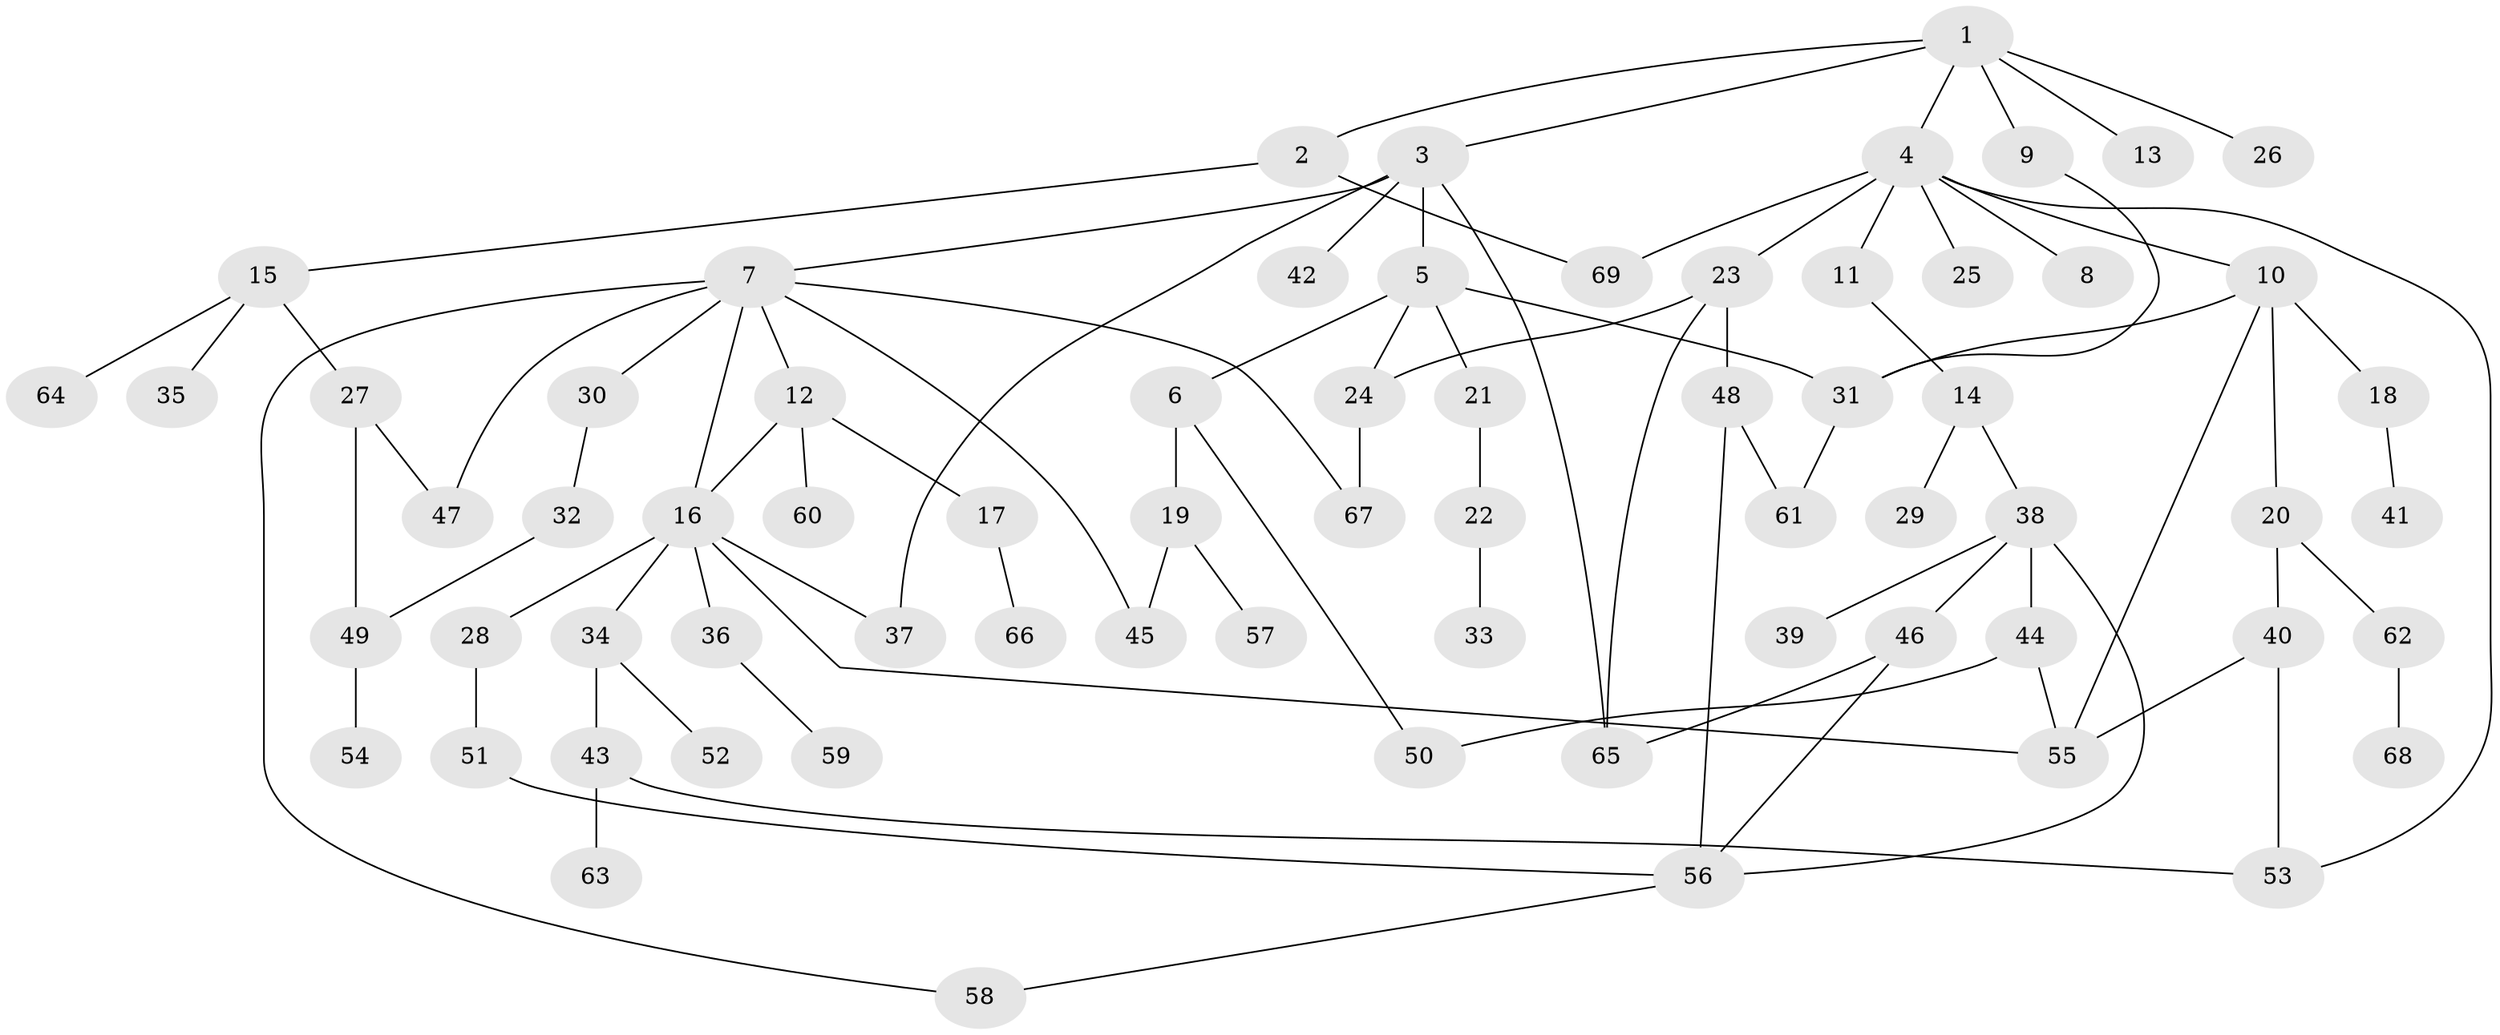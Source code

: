 // Generated by graph-tools (version 1.1) at 2025/13/03/09/25 04:13:39]
// undirected, 69 vertices, 91 edges
graph export_dot {
graph [start="1"]
  node [color=gray90,style=filled];
  1;
  2;
  3;
  4;
  5;
  6;
  7;
  8;
  9;
  10;
  11;
  12;
  13;
  14;
  15;
  16;
  17;
  18;
  19;
  20;
  21;
  22;
  23;
  24;
  25;
  26;
  27;
  28;
  29;
  30;
  31;
  32;
  33;
  34;
  35;
  36;
  37;
  38;
  39;
  40;
  41;
  42;
  43;
  44;
  45;
  46;
  47;
  48;
  49;
  50;
  51;
  52;
  53;
  54;
  55;
  56;
  57;
  58;
  59;
  60;
  61;
  62;
  63;
  64;
  65;
  66;
  67;
  68;
  69;
  1 -- 2;
  1 -- 3;
  1 -- 4;
  1 -- 9;
  1 -- 13;
  1 -- 26;
  2 -- 15;
  2 -- 69;
  3 -- 5;
  3 -- 7;
  3 -- 42;
  3 -- 37;
  3 -- 65;
  4 -- 8;
  4 -- 10;
  4 -- 11;
  4 -- 23;
  4 -- 25;
  4 -- 53;
  4 -- 69;
  5 -- 6;
  5 -- 21;
  5 -- 31;
  5 -- 24;
  6 -- 19;
  6 -- 50;
  7 -- 12;
  7 -- 16;
  7 -- 30;
  7 -- 45;
  7 -- 58;
  7 -- 67;
  7 -- 47;
  9 -- 31;
  10 -- 18;
  10 -- 20;
  10 -- 55;
  10 -- 31;
  11 -- 14;
  12 -- 17;
  12 -- 60;
  12 -- 16;
  14 -- 29;
  14 -- 38;
  15 -- 27;
  15 -- 35;
  15 -- 64;
  16 -- 28;
  16 -- 34;
  16 -- 36;
  16 -- 37;
  16 -- 55;
  17 -- 66;
  18 -- 41;
  19 -- 57;
  19 -- 45;
  20 -- 40;
  20 -- 62;
  21 -- 22;
  22 -- 33;
  23 -- 24;
  23 -- 48;
  23 -- 65;
  24 -- 67;
  27 -- 47;
  27 -- 49;
  28 -- 51;
  30 -- 32;
  31 -- 61;
  32 -- 49;
  34 -- 43;
  34 -- 52;
  36 -- 59;
  38 -- 39;
  38 -- 44;
  38 -- 46;
  38 -- 56;
  40 -- 55;
  40 -- 53;
  43 -- 53;
  43 -- 63;
  44 -- 50;
  44 -- 55;
  46 -- 65;
  46 -- 56;
  48 -- 56;
  48 -- 61;
  49 -- 54;
  51 -- 56;
  56 -- 58;
  62 -- 68;
}
